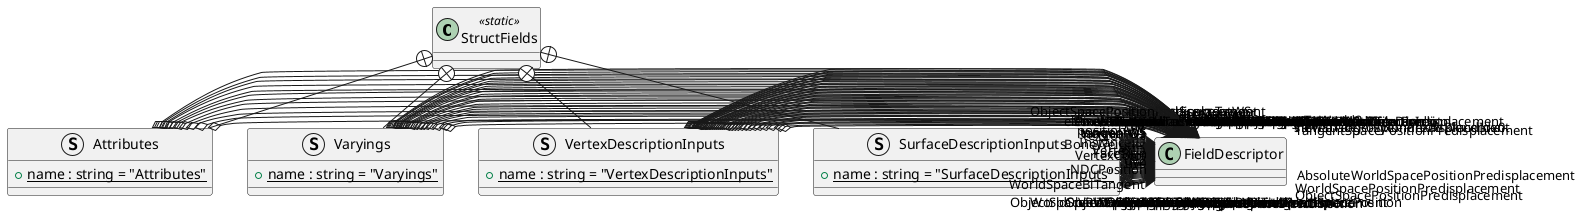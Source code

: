 @startuml
class StructFields <<static>> {
}
struct Attributes {
    + {static} name : string = "Attributes"
}
struct Varyings {
    + {static} name : string = "Varyings"
}
struct VertexDescriptionInputs {
    + {static} name : string = "VertexDescriptionInputs"
}
struct SurfaceDescriptionInputs {
    + {static} name : string = "SurfaceDescriptionInputs"
}
StructFields +-- Attributes
Attributes o-> "positionOS" FieldDescriptor
Attributes o-> "normalOS" FieldDescriptor
Attributes o-> "tangentOS" FieldDescriptor
Attributes o-> "uv0" FieldDescriptor
Attributes o-> "uv1" FieldDescriptor
Attributes o-> "uv2" FieldDescriptor
Attributes o-> "uv3" FieldDescriptor
Attributes o-> "weights" FieldDescriptor
Attributes o-> "indices" FieldDescriptor
Attributes o-> "color" FieldDescriptor
Attributes o-> "instanceID" FieldDescriptor
Attributes o-> "vertexID" FieldDescriptor
StructFields +-- Varyings
Varyings o-> "positionCS" FieldDescriptor
Varyings o-> "positionWS" FieldDescriptor
Varyings o-> "positionPredisplacementWS" FieldDescriptor
Varyings o-> "normalWS" FieldDescriptor
Varyings o-> "tangentWS" FieldDescriptor
Varyings o-> "texCoord0" FieldDescriptor
Varyings o-> "texCoord1" FieldDescriptor
Varyings o-> "texCoord2" FieldDescriptor
Varyings o-> "texCoord3" FieldDescriptor
Varyings o-> "color" FieldDescriptor
Varyings o-> "screenPosition" FieldDescriptor
Varyings o-> "instanceID" FieldDescriptor
Varyings o-> "cullFace" FieldDescriptor
Varyings o-> "vertexID" FieldDescriptor
Varyings o-> "stereoTargetEyeIndexAsRTArrayIdx" FieldDescriptor
Varyings o-> "stereoTargetEyeIndexAsBlendIdx0" FieldDescriptor
Varyings o-> "worldToElement0" FieldDescriptor
Varyings o-> "worldToElement1" FieldDescriptor
Varyings o-> "worldToElement2" FieldDescriptor
Varyings o-> "elementToWorld0" FieldDescriptor
Varyings o-> "elementToWorld1" FieldDescriptor
Varyings o-> "elementToWorld2" FieldDescriptor
StructFields +-- VertexDescriptionInputs
VertexDescriptionInputs o-> "ObjectSpaceNormal" FieldDescriptor
VertexDescriptionInputs o-> "ViewSpaceNormal" FieldDescriptor
VertexDescriptionInputs o-> "WorldSpaceNormal" FieldDescriptor
VertexDescriptionInputs o-> "TangentSpaceNormal" FieldDescriptor
VertexDescriptionInputs o-> "ObjectSpaceTangent" FieldDescriptor
VertexDescriptionInputs o-> "ViewSpaceTangent" FieldDescriptor
VertexDescriptionInputs o-> "WorldSpaceTangent" FieldDescriptor
VertexDescriptionInputs o-> "TangentSpaceTangent" FieldDescriptor
VertexDescriptionInputs o-> "ObjectSpaceBiTangent" FieldDescriptor
VertexDescriptionInputs o-> "ViewSpaceBiTangent" FieldDescriptor
VertexDescriptionInputs o-> "WorldSpaceBiTangent" FieldDescriptor
VertexDescriptionInputs o-> "TangentSpaceBiTangent" FieldDescriptor
VertexDescriptionInputs o-> "ObjectSpaceViewDirection" FieldDescriptor
VertexDescriptionInputs o-> "ViewSpaceViewDirection" FieldDescriptor
VertexDescriptionInputs o-> "WorldSpaceViewDirection" FieldDescriptor
VertexDescriptionInputs o-> "TangentSpaceViewDirection" FieldDescriptor
VertexDescriptionInputs o-> "ObjectSpacePosition" FieldDescriptor
VertexDescriptionInputs o-> "ViewSpacePosition" FieldDescriptor
VertexDescriptionInputs o-> "WorldSpacePosition" FieldDescriptor
VertexDescriptionInputs o-> "TangentSpacePosition" FieldDescriptor
VertexDescriptionInputs o-> "AbsoluteWorldSpacePosition" FieldDescriptor
VertexDescriptionInputs o-> "ObjectSpacePositionPredisplacement" FieldDescriptor
VertexDescriptionInputs o-> "ViewSpacePositionPredisplacement" FieldDescriptor
VertexDescriptionInputs o-> "WorldSpacePositionPredisplacement" FieldDescriptor
VertexDescriptionInputs o-> "TangentSpacePositionPredisplacement" FieldDescriptor
VertexDescriptionInputs o-> "AbsoluteWorldSpacePositionPredisplacement" FieldDescriptor
VertexDescriptionInputs o-> "ScreenPosition" FieldDescriptor
VertexDescriptionInputs o-> "NDCPosition" FieldDescriptor
VertexDescriptionInputs o-> "PixelPosition" FieldDescriptor
VertexDescriptionInputs o-> "uv0" FieldDescriptor
VertexDescriptionInputs o-> "uv1" FieldDescriptor
VertexDescriptionInputs o-> "uv2" FieldDescriptor
VertexDescriptionInputs o-> "uv3" FieldDescriptor
VertexDescriptionInputs o-> "VertexColor" FieldDescriptor
VertexDescriptionInputs o-> "TimeParameters" FieldDescriptor
VertexDescriptionInputs o-> "BoneWeights" FieldDescriptor
VertexDescriptionInputs o-> "BoneIndices" FieldDescriptor
VertexDescriptionInputs o-> "VertexID" FieldDescriptor
VertexDescriptionInputs o-> "InstanceID" FieldDescriptor
StructFields +-- SurfaceDescriptionInputs
SurfaceDescriptionInputs o-> "ObjectSpaceNormal" FieldDescriptor
SurfaceDescriptionInputs o-> "ViewSpaceNormal" FieldDescriptor
SurfaceDescriptionInputs o-> "WorldSpaceNormal" FieldDescriptor
SurfaceDescriptionInputs o-> "TangentSpaceNormal" FieldDescriptor
SurfaceDescriptionInputs o-> "ObjectSpaceTangent" FieldDescriptor
SurfaceDescriptionInputs o-> "ViewSpaceTangent" FieldDescriptor
SurfaceDescriptionInputs o-> "WorldSpaceTangent" FieldDescriptor
SurfaceDescriptionInputs o-> "TangentSpaceTangent" FieldDescriptor
SurfaceDescriptionInputs o-> "ObjectSpaceBiTangent" FieldDescriptor
SurfaceDescriptionInputs o-> "ViewSpaceBiTangent" FieldDescriptor
SurfaceDescriptionInputs o-> "WorldSpaceBiTangent" FieldDescriptor
SurfaceDescriptionInputs o-> "TangentSpaceBiTangent" FieldDescriptor
SurfaceDescriptionInputs o-> "ObjectSpaceViewDirection" FieldDescriptor
SurfaceDescriptionInputs o-> "ViewSpaceViewDirection" FieldDescriptor
SurfaceDescriptionInputs o-> "WorldSpaceViewDirection" FieldDescriptor
SurfaceDescriptionInputs o-> "TangentSpaceViewDirection" FieldDescriptor
SurfaceDescriptionInputs o-> "ObjectSpacePosition" FieldDescriptor
SurfaceDescriptionInputs o-> "ViewSpacePosition" FieldDescriptor
SurfaceDescriptionInputs o-> "WorldSpacePosition" FieldDescriptor
SurfaceDescriptionInputs o-> "TangentSpacePosition" FieldDescriptor
SurfaceDescriptionInputs o-> "AbsoluteWorldSpacePosition" FieldDescriptor
SurfaceDescriptionInputs o-> "ObjectSpacePositionPredisplacement" FieldDescriptor
SurfaceDescriptionInputs o-> "ViewSpacePositionPredisplacement" FieldDescriptor
SurfaceDescriptionInputs o-> "WorldSpacePositionPredisplacement" FieldDescriptor
SurfaceDescriptionInputs o-> "TangentSpacePositionPredisplacement" FieldDescriptor
SurfaceDescriptionInputs o-> "AbsoluteWorldSpacePositionPredisplacement" FieldDescriptor
SurfaceDescriptionInputs o-> "ScreenPosition" FieldDescriptor
SurfaceDescriptionInputs o-> "NDCPosition" FieldDescriptor
SurfaceDescriptionInputs o-> "PixelPosition" FieldDescriptor
SurfaceDescriptionInputs o-> "uv0" FieldDescriptor
SurfaceDescriptionInputs o-> "uv1" FieldDescriptor
SurfaceDescriptionInputs o-> "uv2" FieldDescriptor
SurfaceDescriptionInputs o-> "uv3" FieldDescriptor
SurfaceDescriptionInputs o-> "VertexColor" FieldDescriptor
SurfaceDescriptionInputs o-> "TimeParameters" FieldDescriptor
SurfaceDescriptionInputs o-> "FaceSign" FieldDescriptor
SurfaceDescriptionInputs o-> "BoneWeights" FieldDescriptor
SurfaceDescriptionInputs o-> "BoneIndices" FieldDescriptor
SurfaceDescriptionInputs o-> "VertexID" FieldDescriptor
SurfaceDescriptionInputs o-> "InstanceID" FieldDescriptor
SurfaceDescriptionInputs o-> "worldToElement" FieldDescriptor
SurfaceDescriptionInputs o-> "elementToWorld" FieldDescriptor
@enduml
